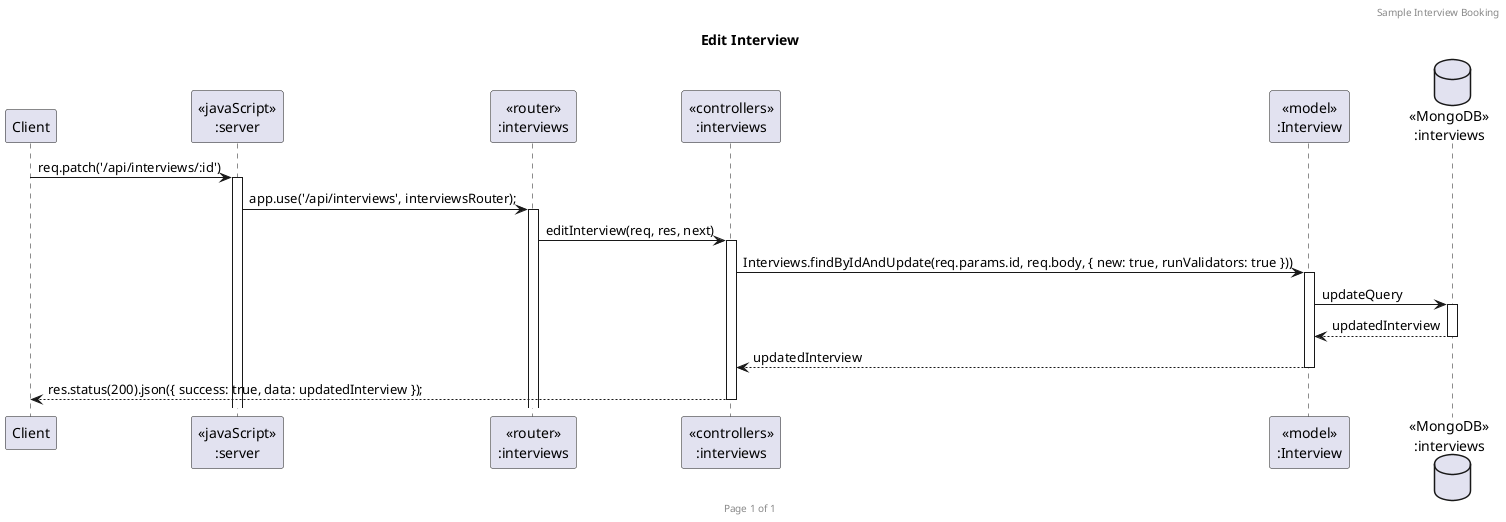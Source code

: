 @startuml Edit Interview (PUT ONE)

header Sample Interview Booking
footer Page %page% of %lastpage%
title "Edit Interview"

participant "Client" as client
participant "<<javaScript>>\n:server" as server
participant "<<router>>\n:interviews" as routerInterview
participant "<<controllers>>\n:interviews" as controllersInterviews
participant "<<model>>\n:Interview" as modelInterview
database "<<MongoDB>>\n:interviews" as InterviewDatabase

client->server ++: req.patch('/api/interviews/:id')
server->routerInterview ++: app.use('/api/interviews', interviewsRouter);
routerInterview -> controllersInterviews ++: editInterview(req, res, next)

controllersInterviews->modelInterview ++: Interviews.findByIdAndUpdate(req.params.id, req.body, { new: true, runValidators: true }))
modelInterview->InterviewDatabase ++: updateQuery
InterviewDatabase-->modelInterview --: updatedInterview
modelInterview-->controllersInterviews --: updatedInterview
controllersInterviews-->client --: res.status(200).json({ success: true, data: updatedInterview });

@enduml
